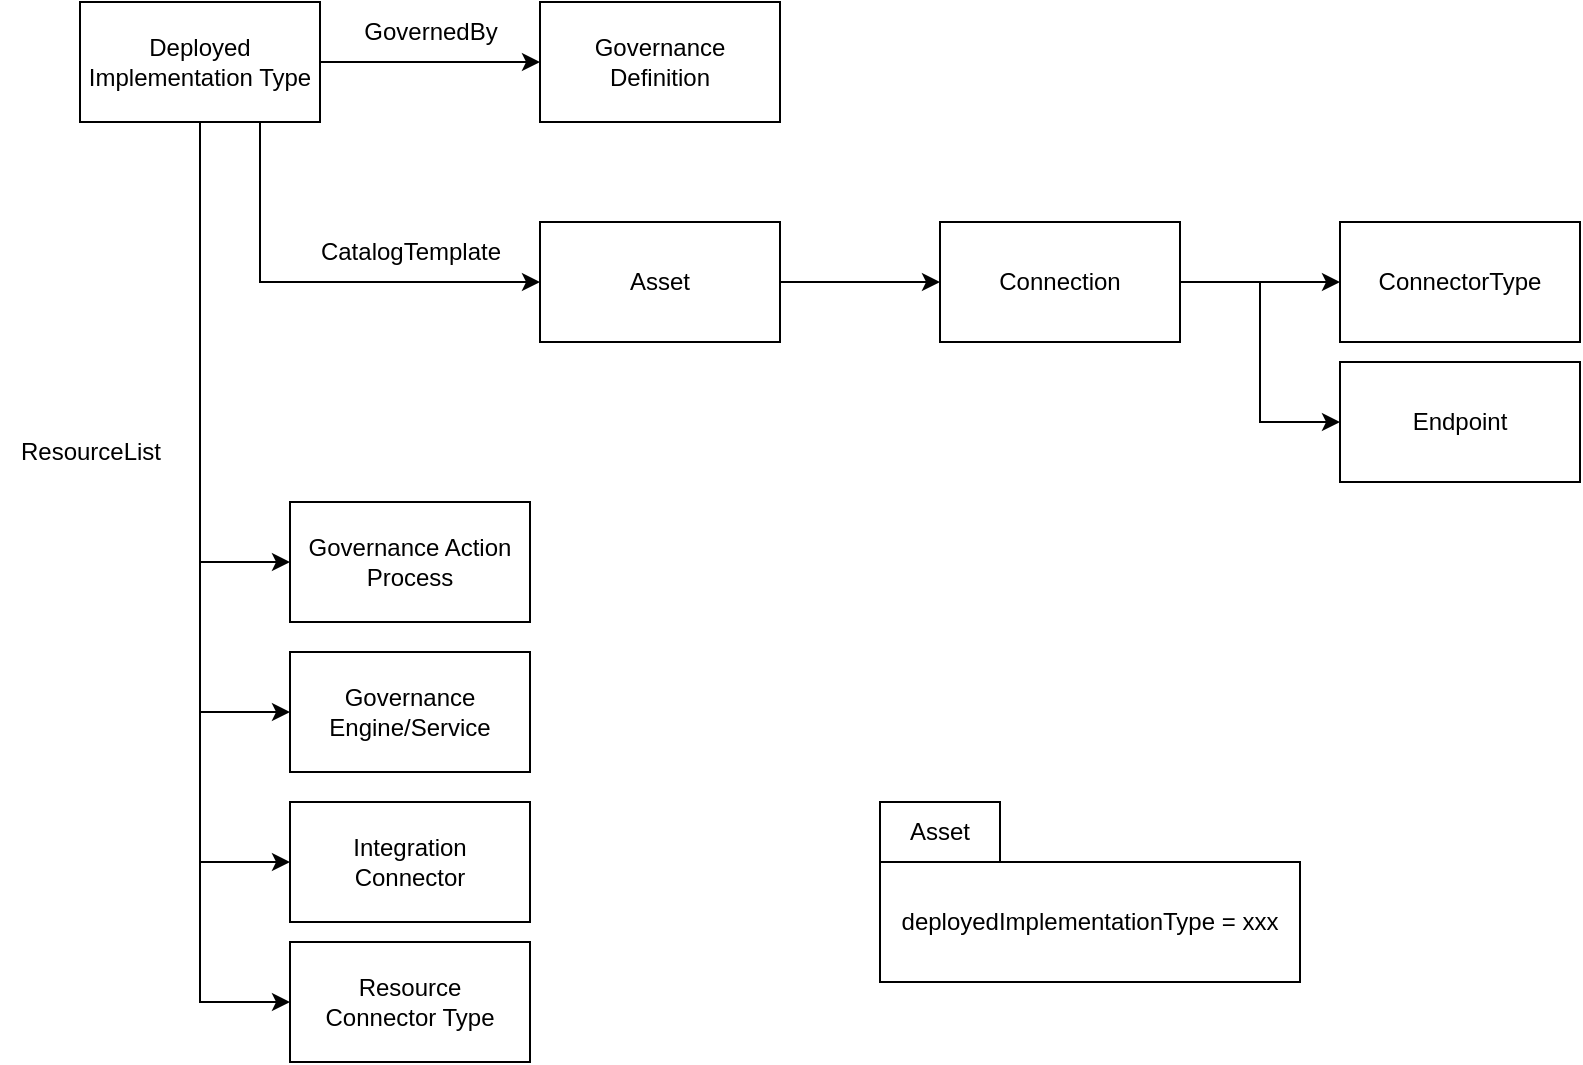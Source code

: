 <mxfile version="21.6.8" type="device" pages="2">
  <diagram name="deployed-implementation-type" id="qUKCv-Z4yKY8zKKvtONu">
    <mxGraphModel dx="1114" dy="775" grid="1" gridSize="10" guides="1" tooltips="1" connect="1" arrows="1" fold="1" page="1" pageScale="1" pageWidth="827" pageHeight="1169" math="0" shadow="0">
      <root>
        <mxCell id="0" />
        <mxCell id="1" parent="0" />
        <mxCell id="b3Yb-m2iy14IqW4_P95S-3" style="edgeStyle=orthogonalEdgeStyle;rounded=0;orthogonalLoop=1;jettySize=auto;html=1;exitX=1;exitY=0.5;exitDx=0;exitDy=0;entryX=0;entryY=0.5;entryDx=0;entryDy=0;" edge="1" parent="1" source="b3Yb-m2iy14IqW4_P95S-1" target="b3Yb-m2iy14IqW4_P95S-2">
          <mxGeometry relative="1" as="geometry" />
        </mxCell>
        <mxCell id="b3Yb-m2iy14IqW4_P95S-12" style="edgeStyle=orthogonalEdgeStyle;rounded=0;orthogonalLoop=1;jettySize=auto;html=1;exitX=0.75;exitY=1;exitDx=0;exitDy=0;entryX=0;entryY=0.5;entryDx=0;entryDy=0;" edge="1" parent="1" source="b3Yb-m2iy14IqW4_P95S-1" target="b3Yb-m2iy14IqW4_P95S-5">
          <mxGeometry relative="1" as="geometry" />
        </mxCell>
        <mxCell id="b3Yb-m2iy14IqW4_P95S-15" style="edgeStyle=orthogonalEdgeStyle;rounded=0;orthogonalLoop=1;jettySize=auto;html=1;exitX=0.5;exitY=1;exitDx=0;exitDy=0;entryX=0;entryY=0.5;entryDx=0;entryDy=0;" edge="1" parent="1" source="b3Yb-m2iy14IqW4_P95S-1" target="b3Yb-m2iy14IqW4_P95S-14">
          <mxGeometry relative="1" as="geometry" />
        </mxCell>
        <mxCell id="b3Yb-m2iy14IqW4_P95S-17" style="edgeStyle=orthogonalEdgeStyle;rounded=0;orthogonalLoop=1;jettySize=auto;html=1;exitX=0.5;exitY=1;exitDx=0;exitDy=0;entryX=0;entryY=0.5;entryDx=0;entryDy=0;" edge="1" parent="1" source="b3Yb-m2iy14IqW4_P95S-1" target="b3Yb-m2iy14IqW4_P95S-16">
          <mxGeometry relative="1" as="geometry" />
        </mxCell>
        <mxCell id="b3Yb-m2iy14IqW4_P95S-18" style="edgeStyle=orthogonalEdgeStyle;rounded=0;orthogonalLoop=1;jettySize=auto;html=1;exitX=0.5;exitY=1;exitDx=0;exitDy=0;entryX=0;entryY=0.5;entryDx=0;entryDy=0;" edge="1" parent="1" source="b3Yb-m2iy14IqW4_P95S-1" target="b3Yb-m2iy14IqW4_P95S-19">
          <mxGeometry relative="1" as="geometry">
            <mxPoint x="290" y="650" as="targetPoint" />
          </mxGeometry>
        </mxCell>
        <mxCell id="b3Yb-m2iy14IqW4_P95S-1" value="Deployed Implementation Type" style="rounded=0;whiteSpace=wrap;html=1;" vertex="1" parent="1">
          <mxGeometry x="230" y="200" width="120" height="60" as="geometry" />
        </mxCell>
        <mxCell id="b3Yb-m2iy14IqW4_P95S-2" value="Governance&lt;br&gt;Definition" style="rounded=0;whiteSpace=wrap;html=1;" vertex="1" parent="1">
          <mxGeometry x="460" y="200" width="120" height="60" as="geometry" />
        </mxCell>
        <mxCell id="b3Yb-m2iy14IqW4_P95S-4" value="GovernedBy" style="text;html=1;align=center;verticalAlign=middle;resizable=0;points=[];autosize=1;strokeColor=none;fillColor=none;" vertex="1" parent="1">
          <mxGeometry x="360" y="200" width="90" height="30" as="geometry" />
        </mxCell>
        <mxCell id="b3Yb-m2iy14IqW4_P95S-7" value="" style="edgeStyle=orthogonalEdgeStyle;rounded=0;orthogonalLoop=1;jettySize=auto;html=1;" edge="1" parent="1" source="b3Yb-m2iy14IqW4_P95S-5" target="b3Yb-m2iy14IqW4_P95S-6">
          <mxGeometry relative="1" as="geometry" />
        </mxCell>
        <mxCell id="b3Yb-m2iy14IqW4_P95S-5" value="Asset" style="rounded=0;whiteSpace=wrap;html=1;" vertex="1" parent="1">
          <mxGeometry x="460" y="310" width="120" height="60" as="geometry" />
        </mxCell>
        <mxCell id="b3Yb-m2iy14IqW4_P95S-9" value="" style="edgeStyle=orthogonalEdgeStyle;rounded=0;orthogonalLoop=1;jettySize=auto;html=1;" edge="1" parent="1" source="b3Yb-m2iy14IqW4_P95S-6" target="b3Yb-m2iy14IqW4_P95S-8">
          <mxGeometry relative="1" as="geometry" />
        </mxCell>
        <mxCell id="b3Yb-m2iy14IqW4_P95S-11" value="" style="edgeStyle=orthogonalEdgeStyle;rounded=0;orthogonalLoop=1;jettySize=auto;html=1;entryX=0;entryY=0.5;entryDx=0;entryDy=0;" edge="1" parent="1" source="b3Yb-m2iy14IqW4_P95S-6" target="b3Yb-m2iy14IqW4_P95S-10">
          <mxGeometry relative="1" as="geometry" />
        </mxCell>
        <mxCell id="b3Yb-m2iy14IqW4_P95S-6" value="Connection" style="whiteSpace=wrap;html=1;rounded=0;" vertex="1" parent="1">
          <mxGeometry x="660" y="310" width="120" height="60" as="geometry" />
        </mxCell>
        <mxCell id="b3Yb-m2iy14IqW4_P95S-8" value="ConnectorType" style="whiteSpace=wrap;html=1;rounded=0;" vertex="1" parent="1">
          <mxGeometry x="860" y="310" width="120" height="60" as="geometry" />
        </mxCell>
        <mxCell id="b3Yb-m2iy14IqW4_P95S-10" value="Endpoint" style="whiteSpace=wrap;html=1;rounded=0;" vertex="1" parent="1">
          <mxGeometry x="860" y="380" width="120" height="60" as="geometry" />
        </mxCell>
        <mxCell id="b3Yb-m2iy14IqW4_P95S-13" value="CatalogTemplate" style="text;html=1;align=center;verticalAlign=middle;resizable=0;points=[];autosize=1;strokeColor=none;fillColor=none;" vertex="1" parent="1">
          <mxGeometry x="340" y="310" width="110" height="30" as="geometry" />
        </mxCell>
        <mxCell id="b3Yb-m2iy14IqW4_P95S-14" value="Governance Action&lt;br&gt;Process" style="rounded=0;whiteSpace=wrap;html=1;" vertex="1" parent="1">
          <mxGeometry x="335" y="450" width="120" height="60" as="geometry" />
        </mxCell>
        <mxCell id="b3Yb-m2iy14IqW4_P95S-16" value="Governance Engine/Service" style="rounded=0;whiteSpace=wrap;html=1;" vertex="1" parent="1">
          <mxGeometry x="335" y="525" width="120" height="60" as="geometry" />
        </mxCell>
        <mxCell id="b3Yb-m2iy14IqW4_P95S-19" value="Integration&lt;br&gt;Connector" style="rounded=0;whiteSpace=wrap;html=1;" vertex="1" parent="1">
          <mxGeometry x="335" y="600" width="120" height="60" as="geometry" />
        </mxCell>
        <mxCell id="b3Yb-m2iy14IqW4_P95S-20" value="ResourceList" style="text;html=1;align=center;verticalAlign=middle;resizable=0;points=[];autosize=1;strokeColor=none;fillColor=none;" vertex="1" parent="1">
          <mxGeometry x="190" y="410" width="90" height="30" as="geometry" />
        </mxCell>
        <mxCell id="b3Yb-m2iy14IqW4_P95S-21" style="edgeStyle=orthogonalEdgeStyle;rounded=0;orthogonalLoop=1;jettySize=auto;html=1;exitX=0.5;exitY=1;exitDx=0;exitDy=0;entryX=0;entryY=0.5;entryDx=0;entryDy=0;" edge="1" parent="1" target="b3Yb-m2iy14IqW4_P95S-22">
          <mxGeometry relative="1" as="geometry">
            <mxPoint x="290" y="720" as="targetPoint" />
            <mxPoint x="290" y="330" as="sourcePoint" />
            <Array as="points">
              <mxPoint x="290" y="700" />
            </Array>
          </mxGeometry>
        </mxCell>
        <mxCell id="b3Yb-m2iy14IqW4_P95S-22" value="Resource&lt;br&gt;Connector Type" style="rounded=0;whiteSpace=wrap;html=1;" vertex="1" parent="1">
          <mxGeometry x="335" y="670" width="120" height="60" as="geometry" />
        </mxCell>
        <mxCell id="b3Yb-m2iy14IqW4_P95S-23" value="Asset" style="rounded=0;whiteSpace=wrap;html=1;" vertex="1" parent="1">
          <mxGeometry x="630" y="600" width="60" height="30" as="geometry" />
        </mxCell>
        <mxCell id="b3Yb-m2iy14IqW4_P95S-24" value="deployedImplementationType = xxx" style="rounded=0;whiteSpace=wrap;html=1;" vertex="1" parent="1">
          <mxGeometry x="630" y="630" width="210" height="60" as="geometry" />
        </mxCell>
      </root>
    </mxGraphModel>
  </diagram>
  <diagram id="XuiiRpJ12CHdMacsZVWG" name="Page-2">
    <mxGraphModel dx="1114" dy="775" grid="1" gridSize="10" guides="1" tooltips="1" connect="1" arrows="1" fold="1" page="1" pageScale="1" pageWidth="827" pageHeight="1169" math="0" shadow="0">
      <root>
        <mxCell id="0" />
        <mxCell id="1" parent="0" />
        <mxCell id="WDxgXmDMDbyMMrSJi4wH-2" style="edgeStyle=orthogonalEdgeStyle;rounded=0;orthogonalLoop=1;jettySize=auto;html=1;" edge="1" parent="1" source="WDxgXmDMDbyMMrSJi4wH-1" target="WDxgXmDMDbyMMrSJi4wH-3">
          <mxGeometry relative="1" as="geometry">
            <mxPoint x="410" y="260" as="targetPoint" />
          </mxGeometry>
        </mxCell>
        <mxCell id="WDxgXmDMDbyMMrSJi4wH-1" value="FileType" style="rounded=0;whiteSpace=wrap;html=1;" vertex="1" parent="1">
          <mxGeometry x="350" y="370" width="120" height="60" as="geometry" />
        </mxCell>
        <mxCell id="WDxgXmDMDbyMMrSJi4wH-3" value="Deployed&lt;br&gt;ImplementationType" style="rounded=0;whiteSpace=wrap;html=1;" vertex="1" parent="1">
          <mxGeometry x="350" y="230" width="120" height="60" as="geometry" />
        </mxCell>
        <mxCell id="WDxgXmDMDbyMMrSJi4wH-4" value="assetTypeName" style="text;html=1;align=center;verticalAlign=middle;resizable=0;points=[];autosize=1;strokeColor=none;fillColor=none;" vertex="1" parent="1">
          <mxGeometry x="485" y="245" width="110" height="30" as="geometry" />
        </mxCell>
        <mxCell id="WDxgXmDMDbyMMrSJi4wH-5" value="fileExtension" style="text;html=1;align=center;verticalAlign=middle;resizable=0;points=[];autosize=1;strokeColor=none;fillColor=none;" vertex="1" parent="1">
          <mxGeometry x="485" y="378" width="90" height="30" as="geometry" />
        </mxCell>
      </root>
    </mxGraphModel>
  </diagram>
</mxfile>
